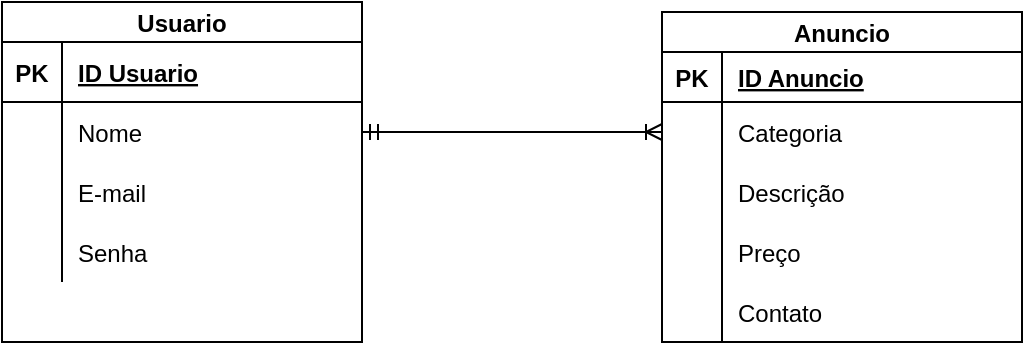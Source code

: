 <mxfile version="17.4.5" type="device"><diagram id="AkiVMhTmpEjq_oEuQSA3" name="Page-1"><mxGraphModel dx="869" dy="450" grid="1" gridSize="10" guides="1" tooltips="1" connect="1" arrows="1" fold="1" page="1" pageScale="1" pageWidth="827" pageHeight="1169" math="0" shadow="0"><root><mxCell id="0"/><mxCell id="1" parent="0"/><mxCell id="m25o6EegL-uF8yCNPLyN-2" value="Usuario" style="shape=table;startSize=20;container=1;collapsible=1;childLayout=tableLayout;fixedRows=1;rowLines=0;fontStyle=1;align=center;resizeLast=1;" parent="1" vertex="1"><mxGeometry x="160" y="30" width="180" height="170" as="geometry"/></mxCell><mxCell id="m25o6EegL-uF8yCNPLyN-3" value="" style="shape=tableRow;horizontal=0;startSize=0;swimlaneHead=0;swimlaneBody=0;fillColor=none;collapsible=0;dropTarget=0;points=[[0,0.5],[1,0.5]];portConstraint=eastwest;top=0;left=0;right=0;bottom=1;" parent="m25o6EegL-uF8yCNPLyN-2" vertex="1"><mxGeometry y="20" width="180" height="30" as="geometry"/></mxCell><mxCell id="m25o6EegL-uF8yCNPLyN-4" value="PK" style="shape=partialRectangle;connectable=0;fillColor=none;top=0;left=0;bottom=0;right=0;fontStyle=1;overflow=hidden;" parent="m25o6EegL-uF8yCNPLyN-3" vertex="1"><mxGeometry width="30" height="30" as="geometry"><mxRectangle width="30" height="30" as="alternateBounds"/></mxGeometry></mxCell><mxCell id="m25o6EegL-uF8yCNPLyN-5" value="ID Usuario" style="shape=partialRectangle;connectable=0;fillColor=none;top=0;left=0;bottom=0;right=0;align=left;spacingLeft=6;fontStyle=5;overflow=hidden;" parent="m25o6EegL-uF8yCNPLyN-3" vertex="1"><mxGeometry x="30" width="150" height="30" as="geometry"><mxRectangle width="150" height="30" as="alternateBounds"/></mxGeometry></mxCell><mxCell id="m25o6EegL-uF8yCNPLyN-6" value="" style="shape=tableRow;horizontal=0;startSize=0;swimlaneHead=0;swimlaneBody=0;fillColor=none;collapsible=0;dropTarget=0;points=[[0,0.5],[1,0.5]];portConstraint=eastwest;top=0;left=0;right=0;bottom=0;" parent="m25o6EegL-uF8yCNPLyN-2" vertex="1"><mxGeometry y="50" width="180" height="30" as="geometry"/></mxCell><mxCell id="m25o6EegL-uF8yCNPLyN-7" value="" style="shape=partialRectangle;connectable=0;fillColor=none;top=0;left=0;bottom=0;right=0;editable=1;overflow=hidden;" parent="m25o6EegL-uF8yCNPLyN-6" vertex="1"><mxGeometry width="30" height="30" as="geometry"><mxRectangle width="30" height="30" as="alternateBounds"/></mxGeometry></mxCell><mxCell id="m25o6EegL-uF8yCNPLyN-8" value="Nome" style="shape=partialRectangle;connectable=0;fillColor=none;top=0;left=0;bottom=0;right=0;align=left;spacingLeft=6;overflow=hidden;" parent="m25o6EegL-uF8yCNPLyN-6" vertex="1"><mxGeometry x="30" width="150" height="30" as="geometry"><mxRectangle width="150" height="30" as="alternateBounds"/></mxGeometry></mxCell><mxCell id="m25o6EegL-uF8yCNPLyN-9" value="" style="shape=tableRow;horizontal=0;startSize=0;swimlaneHead=0;swimlaneBody=0;fillColor=none;collapsible=0;dropTarget=0;points=[[0,0.5],[1,0.5]];portConstraint=eastwest;top=0;left=0;right=0;bottom=0;" parent="m25o6EegL-uF8yCNPLyN-2" vertex="1"><mxGeometry y="80" width="180" height="30" as="geometry"/></mxCell><mxCell id="m25o6EegL-uF8yCNPLyN-10" value="" style="shape=partialRectangle;connectable=0;fillColor=none;top=0;left=0;bottom=0;right=0;editable=1;overflow=hidden;" parent="m25o6EegL-uF8yCNPLyN-9" vertex="1"><mxGeometry width="30" height="30" as="geometry"><mxRectangle width="30" height="30" as="alternateBounds"/></mxGeometry></mxCell><mxCell id="m25o6EegL-uF8yCNPLyN-11" value="E-mail" style="shape=partialRectangle;connectable=0;fillColor=none;top=0;left=0;bottom=0;right=0;align=left;spacingLeft=6;overflow=hidden;" parent="m25o6EegL-uF8yCNPLyN-9" vertex="1"><mxGeometry x="30" width="150" height="30" as="geometry"><mxRectangle width="150" height="30" as="alternateBounds"/></mxGeometry></mxCell><mxCell id="m25o6EegL-uF8yCNPLyN-12" value="" style="shape=tableRow;horizontal=0;startSize=0;swimlaneHead=0;swimlaneBody=0;fillColor=none;collapsible=0;dropTarget=0;points=[[0,0.5],[1,0.5]];portConstraint=eastwest;top=0;left=0;right=0;bottom=0;" parent="m25o6EegL-uF8yCNPLyN-2" vertex="1"><mxGeometry y="110" width="180" height="30" as="geometry"/></mxCell><mxCell id="m25o6EegL-uF8yCNPLyN-13" value="" style="shape=partialRectangle;connectable=0;fillColor=none;top=0;left=0;bottom=0;right=0;editable=1;overflow=hidden;" parent="m25o6EegL-uF8yCNPLyN-12" vertex="1"><mxGeometry width="30" height="30" as="geometry"><mxRectangle width="30" height="30" as="alternateBounds"/></mxGeometry></mxCell><mxCell id="m25o6EegL-uF8yCNPLyN-14" value="Senha" style="shape=partialRectangle;connectable=0;fillColor=none;top=0;left=0;bottom=0;right=0;align=left;spacingLeft=6;overflow=hidden;" parent="m25o6EegL-uF8yCNPLyN-12" vertex="1"><mxGeometry x="30" width="150" height="30" as="geometry"><mxRectangle width="150" height="30" as="alternateBounds"/></mxGeometry></mxCell><mxCell id="m25o6EegL-uF8yCNPLyN-15" value="Anuncio" style="shape=table;startSize=20;container=1;collapsible=1;childLayout=tableLayout;fixedRows=1;rowLines=0;fontStyle=1;align=center;resizeLast=1;" parent="1" vertex="1"><mxGeometry x="490" y="35" width="180" height="165" as="geometry"/></mxCell><mxCell id="m25o6EegL-uF8yCNPLyN-16" value="" style="shape=tableRow;horizontal=0;startSize=0;swimlaneHead=0;swimlaneBody=0;fillColor=none;collapsible=0;dropTarget=0;points=[[0,0.5],[1,0.5]];portConstraint=eastwest;top=0;left=0;right=0;bottom=1;" parent="m25o6EegL-uF8yCNPLyN-15" vertex="1"><mxGeometry y="20" width="180" height="25" as="geometry"/></mxCell><mxCell id="m25o6EegL-uF8yCNPLyN-17" value="PK" style="shape=partialRectangle;connectable=0;fillColor=none;top=0;left=0;bottom=0;right=0;fontStyle=1;overflow=hidden;" parent="m25o6EegL-uF8yCNPLyN-16" vertex="1"><mxGeometry width="30" height="25" as="geometry"><mxRectangle width="30" height="25" as="alternateBounds"/></mxGeometry></mxCell><mxCell id="m25o6EegL-uF8yCNPLyN-18" value="ID Anuncio" style="shape=partialRectangle;connectable=0;fillColor=none;top=0;left=0;bottom=0;right=0;align=left;spacingLeft=6;fontStyle=5;overflow=hidden;" parent="m25o6EegL-uF8yCNPLyN-16" vertex="1"><mxGeometry x="30" width="150" height="25" as="geometry"><mxRectangle width="150" height="25" as="alternateBounds"/></mxGeometry></mxCell><mxCell id="m25o6EegL-uF8yCNPLyN-19" value="" style="shape=tableRow;horizontal=0;startSize=0;swimlaneHead=0;swimlaneBody=0;fillColor=none;collapsible=0;dropTarget=0;points=[[0,0.5],[1,0.5]];portConstraint=eastwest;top=0;left=0;right=0;bottom=0;" parent="m25o6EegL-uF8yCNPLyN-15" vertex="1"><mxGeometry y="45" width="180" height="30" as="geometry"/></mxCell><mxCell id="m25o6EegL-uF8yCNPLyN-20" value="" style="shape=partialRectangle;connectable=0;fillColor=none;top=0;left=0;bottom=0;right=0;editable=1;overflow=hidden;" parent="m25o6EegL-uF8yCNPLyN-19" vertex="1"><mxGeometry width="30" height="30" as="geometry"><mxRectangle width="30" height="30" as="alternateBounds"/></mxGeometry></mxCell><mxCell id="m25o6EegL-uF8yCNPLyN-21" value="Categoria" style="shape=partialRectangle;connectable=0;fillColor=none;top=0;left=0;bottom=0;right=0;align=left;spacingLeft=6;overflow=hidden;" parent="m25o6EegL-uF8yCNPLyN-19" vertex="1"><mxGeometry x="30" width="150" height="30" as="geometry"><mxRectangle width="150" height="30" as="alternateBounds"/></mxGeometry></mxCell><mxCell id="m25o6EegL-uF8yCNPLyN-22" value="" style="shape=tableRow;horizontal=0;startSize=0;swimlaneHead=0;swimlaneBody=0;fillColor=none;collapsible=0;dropTarget=0;points=[[0,0.5],[1,0.5]];portConstraint=eastwest;top=0;left=0;right=0;bottom=0;" parent="m25o6EegL-uF8yCNPLyN-15" vertex="1"><mxGeometry y="75" width="180" height="30" as="geometry"/></mxCell><mxCell id="m25o6EegL-uF8yCNPLyN-23" value="" style="shape=partialRectangle;connectable=0;fillColor=none;top=0;left=0;bottom=0;right=0;editable=1;overflow=hidden;" parent="m25o6EegL-uF8yCNPLyN-22" vertex="1"><mxGeometry width="30" height="30" as="geometry"><mxRectangle width="30" height="30" as="alternateBounds"/></mxGeometry></mxCell><mxCell id="m25o6EegL-uF8yCNPLyN-24" value="Descrição" style="shape=partialRectangle;connectable=0;fillColor=none;top=0;left=0;bottom=0;right=0;align=left;spacingLeft=6;overflow=hidden;" parent="m25o6EegL-uF8yCNPLyN-22" vertex="1"><mxGeometry x="30" width="150" height="30" as="geometry"><mxRectangle width="150" height="30" as="alternateBounds"/></mxGeometry></mxCell><mxCell id="m25o6EegL-uF8yCNPLyN-25" value="" style="shape=tableRow;horizontal=0;startSize=0;swimlaneHead=0;swimlaneBody=0;fillColor=none;collapsible=0;dropTarget=0;points=[[0,0.5],[1,0.5]];portConstraint=eastwest;top=0;left=0;right=0;bottom=0;" parent="m25o6EegL-uF8yCNPLyN-15" vertex="1"><mxGeometry y="105" width="180" height="30" as="geometry"/></mxCell><mxCell id="m25o6EegL-uF8yCNPLyN-26" value="" style="shape=partialRectangle;connectable=0;fillColor=none;top=0;left=0;bottom=0;right=0;editable=1;overflow=hidden;" parent="m25o6EegL-uF8yCNPLyN-25" vertex="1"><mxGeometry width="30" height="30" as="geometry"><mxRectangle width="30" height="30" as="alternateBounds"/></mxGeometry></mxCell><mxCell id="m25o6EegL-uF8yCNPLyN-27" value="Preço" style="shape=partialRectangle;connectable=0;fillColor=none;top=0;left=0;bottom=0;right=0;align=left;spacingLeft=6;overflow=hidden;" parent="m25o6EegL-uF8yCNPLyN-25" vertex="1"><mxGeometry x="30" width="150" height="30" as="geometry"><mxRectangle width="150" height="30" as="alternateBounds"/></mxGeometry></mxCell><mxCell id="m1rnGl-QbfuvUXgjyCHI-3" value="" style="shape=tableRow;horizontal=0;startSize=0;swimlaneHead=0;swimlaneBody=0;fillColor=none;collapsible=0;dropTarget=0;points=[[0,0.5],[1,0.5]];portConstraint=eastwest;top=0;left=0;right=0;bottom=0;" vertex="1" parent="m25o6EegL-uF8yCNPLyN-15"><mxGeometry y="135" width="180" height="30" as="geometry"/></mxCell><mxCell id="m1rnGl-QbfuvUXgjyCHI-4" value="" style="shape=partialRectangle;connectable=0;fillColor=none;top=0;left=0;bottom=0;right=0;editable=1;overflow=hidden;" vertex="1" parent="m1rnGl-QbfuvUXgjyCHI-3"><mxGeometry width="30" height="30" as="geometry"><mxRectangle width="30" height="30" as="alternateBounds"/></mxGeometry></mxCell><mxCell id="m1rnGl-QbfuvUXgjyCHI-5" value="Contato" style="shape=partialRectangle;connectable=0;fillColor=none;top=0;left=0;bottom=0;right=0;align=left;spacingLeft=6;overflow=hidden;" vertex="1" parent="m1rnGl-QbfuvUXgjyCHI-3"><mxGeometry x="30" width="150" height="30" as="geometry"><mxRectangle width="150" height="30" as="alternateBounds"/></mxGeometry></mxCell><mxCell id="m1rnGl-QbfuvUXgjyCHI-11" value="" style="edgeStyle=entityRelationEdgeStyle;fontSize=12;html=1;endArrow=ERoneToMany;startArrow=ERmandOne;rounded=0;entryX=0;entryY=0.5;entryDx=0;entryDy=0;exitX=1;exitY=0.5;exitDx=0;exitDy=0;" edge="1" parent="1" source="m25o6EegL-uF8yCNPLyN-6" target="m25o6EegL-uF8yCNPLyN-19"><mxGeometry width="100" height="100" relative="1" as="geometry"><mxPoint x="350" y="120" as="sourcePoint"/><mxPoint x="460" y="140" as="targetPoint"/></mxGeometry></mxCell></root></mxGraphModel></diagram></mxfile>